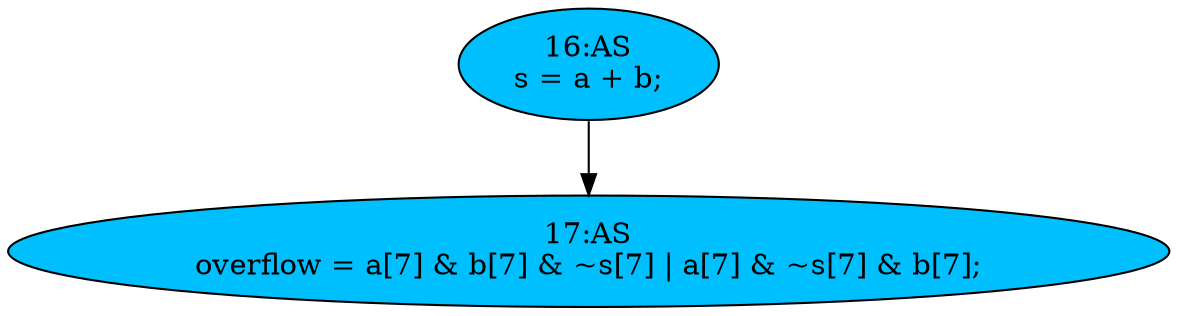 strict digraph "compose( ,  )" {
	node [label="\N"];
	"16:AS"	[ast="<pyverilog.vparser.ast.Assign object at 0x7fe317bd6950>",
		def_var="['s']",
		fillcolor=deepskyblue,
		label="16:AS
s = a + b;",
		statements="[]",
		style=filled,
		typ=Assign,
		use_var="['a', 'b']"];
	"17:AS"	[ast="<pyverilog.vparser.ast.Assign object at 0x7fe317e71690>",
		def_var="['overflow']",
		fillcolor=deepskyblue,
		label="17:AS
overflow = a[7] & b[7] & ~s[7] | a[7] & ~s[7] & b[7];",
		statements="[]",
		style=filled,
		typ=Assign,
		use_var="['a', 'b', 's', 'a', 's', 'b']"];
	"16:AS" -> "17:AS";
}
